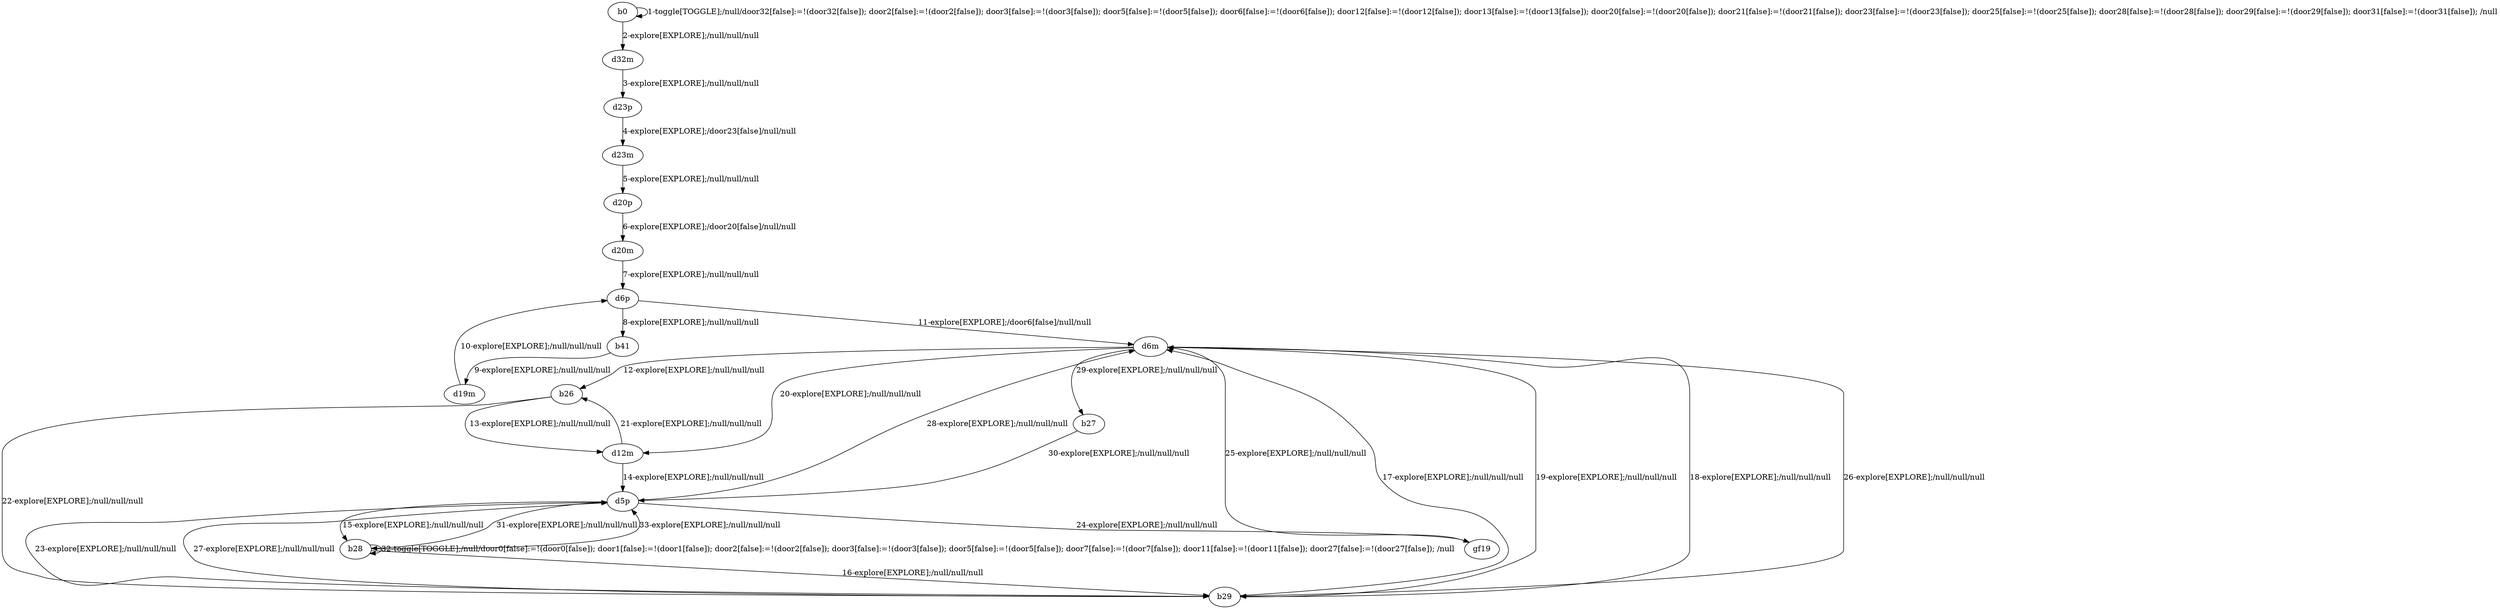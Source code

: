 # Total number of goals covered by this test: 5
# d12m --> b26
# b29 --> d6m
# gf19 --> d6m
# b28 --> b29
# d12m --> d5p

digraph g {
"b0" -> "b0" [label = "1-toggle[TOGGLE];/null/door32[false]:=!(door32[false]); door2[false]:=!(door2[false]); door3[false]:=!(door3[false]); door5[false]:=!(door5[false]); door6[false]:=!(door6[false]); door12[false]:=!(door12[false]); door13[false]:=!(door13[false]); door20[false]:=!(door20[false]); door21[false]:=!(door21[false]); door23[false]:=!(door23[false]); door25[false]:=!(door25[false]); door28[false]:=!(door28[false]); door29[false]:=!(door29[false]); door31[false]:=!(door31[false]); /null"];
"b0" -> "d32m" [label = "2-explore[EXPLORE];/null/null/null"];
"d32m" -> "d23p" [label = "3-explore[EXPLORE];/null/null/null"];
"d23p" -> "d23m" [label = "4-explore[EXPLORE];/door23[false]/null/null"];
"d23m" -> "d20p" [label = "5-explore[EXPLORE];/null/null/null"];
"d20p" -> "d20m" [label = "6-explore[EXPLORE];/door20[false]/null/null"];
"d20m" -> "d6p" [label = "7-explore[EXPLORE];/null/null/null"];
"d6p" -> "b41" [label = "8-explore[EXPLORE];/null/null/null"];
"b41" -> "d19m" [label = "9-explore[EXPLORE];/null/null/null"];
"d19m" -> "d6p" [label = "10-explore[EXPLORE];/null/null/null"];
"d6p" -> "d6m" [label = "11-explore[EXPLORE];/door6[false]/null/null"];
"d6m" -> "b26" [label = "12-explore[EXPLORE];/null/null/null"];
"b26" -> "d12m" [label = "13-explore[EXPLORE];/null/null/null"];
"d12m" -> "d5p" [label = "14-explore[EXPLORE];/null/null/null"];
"d5p" -> "b28" [label = "15-explore[EXPLORE];/null/null/null"];
"b28" -> "b29" [label = "16-explore[EXPLORE];/null/null/null"];
"b29" -> "d6m" [label = "17-explore[EXPLORE];/null/null/null"];
"d6m" -> "b29" [label = "18-explore[EXPLORE];/null/null/null"];
"b29" -> "d6m" [label = "19-explore[EXPLORE];/null/null/null"];
"d6m" -> "d12m" [label = "20-explore[EXPLORE];/null/null/null"];
"d12m" -> "b26" [label = "21-explore[EXPLORE];/null/null/null"];
"b26" -> "b29" [label = "22-explore[EXPLORE];/null/null/null"];
"b29" -> "d5p" [label = "23-explore[EXPLORE];/null/null/null"];
"d5p" -> "gf19" [label = "24-explore[EXPLORE];/null/null/null"];
"gf19" -> "d6m" [label = "25-explore[EXPLORE];/null/null/null"];
"d6m" -> "b29" [label = "26-explore[EXPLORE];/null/null/null"];
"b29" -> "d5p" [label = "27-explore[EXPLORE];/null/null/null"];
"d5p" -> "d6m" [label = "28-explore[EXPLORE];/null/null/null"];
"d6m" -> "b27" [label = "29-explore[EXPLORE];/null/null/null"];
"b27" -> "d5p" [label = "30-explore[EXPLORE];/null/null/null"];
"d5p" -> "b28" [label = "31-explore[EXPLORE];/null/null/null"];
"b28" -> "b28" [label = "32-toggle[TOGGLE];/null/door0[false]:=!(door0[false]); door1[false]:=!(door1[false]); door2[false]:=!(door2[false]); door3[false]:=!(door3[false]); door5[false]:=!(door5[false]); door7[false]:=!(door7[false]); door11[false]:=!(door11[false]); door27[false]:=!(door27[false]); /null"];
"b28" -> "d5p" [label = "33-explore[EXPLORE];/null/null/null"];
}